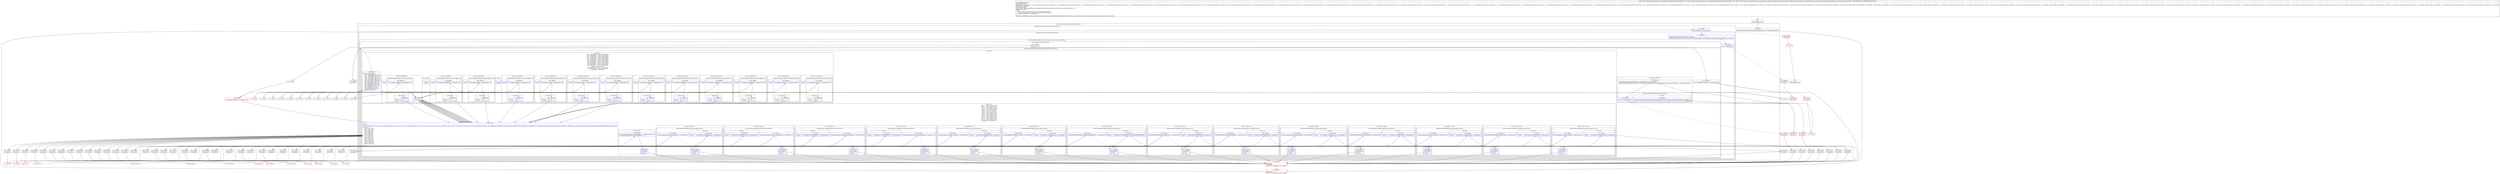 digraph "CFG forandroidx.constraintlayout.core.motion.key.MotionKeyAttributes.addValues(Ljava\/util\/HashMap;)V" {
subgraph cluster_Region_1979934675 {
label = "R(2:1|(2:4|(2:7|(2:158|(1:161)(0))(2:11|15))(0)))";
node [shape=record,color=blue];
Node_174 [shape=record,label="{174\:\ 0x0000|java.util.Iterator java.util.Iterator\<java.lang.String\> r0 = r8.keySet().iterator()\l}"];
subgraph cluster_LoopRegion_2086341011 {
label = "LOOP:0: (2:4|(2:7|(2:158|(1:161)(0))(2:11|15))(0))";
node [shape=record,color=blue];
Node_176 [shape=record,label="{176\:\ 0x000c|if (r0.hasNext() != false) goto L4\l}"];
subgraph cluster_Region_2119900543 {
label = "R(2:4|(2:7|(2:158|(1:161)(0))(2:11|15))(0))";
node [shape=record,color=blue];
Node_177 [shape=record,label="{177\:\ 0x000e|java.lang.String java.lang.String r1 = r0.next()\landroidx.constraintlayout.core.motion.utils.SplineSet androidx.constraintlayout.core.motion.utils.SplineSet r2 = r8.get(r1)\l}"];
subgraph cluster_IfRegion_1466507028 {
label = "IF [B:178:0x001a] THEN: R(2:7|(2:158|(1:161)(0))(2:11|15)) ELSE: R(0)";
node [shape=record,color=blue];
Node_178 [shape=record,label="{178\:\ 0x001a|if (r2 != null) goto L6\l}"];
subgraph cluster_Region_1643990935 {
label = "R(2:7|(2:158|(1:161)(0))(2:11|15))";
node [shape=record,color=blue];
Node_180 [shape=record,label="{180\:\ 0x001d|char r5 = 1\l}"];
subgraph cluster_IfRegion_1418559792 {
label = "IF [B:181:0x0024] THEN: R(2:158|(1:161)(0)) ELSE: R(2:11|15)";
node [shape=record,color=blue];
Node_181 [shape=record,label="{181\:\ 0x0024|if (r1.startsWith(\"CUSTOM\") != false) goto L157\l}"];
subgraph cluster_Region_970803597 {
label = "R(2:158|(1:161)(0))";
node [shape=record,color=blue];
Node_182 [shape=record,label="{182\:\ 0x0026|java.lang.String java.lang.String r3 = r1.substring(\"CUSTOM\".length() + 1)\landroidx.constraintlayout.core.motion.CustomVariable androidx.constraintlayout.core.motion.CustomVariable r4 = r7.mCustom.get(r3)\l}"];
subgraph cluster_IfRegion_1102868136 {
label = "IF [B:183:0x0037] THEN: R(1:161) ELSE: R(0)";
node [shape=record,color=blue];
Node_183 [shape=record,label="{183\:\ 0x0037|if (r4 != null) goto L160\l}"];
subgraph cluster_Region_397574189 {
label = "R(1:161)";
node [shape=record,color=blue];
Node_184 [shape=record,label="{184\:\ 0x0039|((androidx.constraintlayout.core.motion.utils.SplineSet.CustomSpline) r2).setPoint(r7.mFramePosition, r4)\l}"];
}
subgraph cluster_Region_1031135962 {
label = "R(0)";
node [shape=record,color=blue];
}
}
}
subgraph cluster_Region_1806853831 {
label = "R(2:11|15)";
node [shape=record,color=blue];
subgraph cluster_SwitchRegion_493799604 {
label = "Switch: 15
 case -1249320806 -> R(3:(2:155|1)|156|1)
 case -1249320805 -> R(3:(2:152|1)|156|1)
 case -1249320804 -> R(3:(2:149|1)|156|1)
 case -1225497657 -> R(3:(2:146|1)|156|1)
 case -1225497656 -> R(3:(2:143|1)|156|1)
 case -1225497655 -> R(3:(2:140|1)|156|1)
 case -1001078227 -> R(3:(2:137|1)|156|1)
 case -987906986 -> R(3:(2:134|1)|156|1)
 case -987906985 -> R(3:(2:131|1)|156|1)
 case -908189618 -> R(3:(2:128|1)|156|1)
 case -908189617 -> R(3:(2:125|1)|156|1)
 case -4379043 -> R(1:1)
 case 92909918 -> R(3:(2:120|1)|156|1)
 case 803192288 -> R(3:(2:14|1)|156|1)
 case default -> R(2:156|1)";
node [shape=record,color=blue];
Node_186 [shape=record,label="{186\:\ 0x0047|switch(r1.hashCode()) \{\l    case \-1249320806: goto L153;\l    case \-1249320805: goto L150;\l    case \-1249320804: goto L147;\l    case \-1225497657: goto L144;\l    case \-1225497656: goto L141;\l    case \-1225497655: goto L138;\l    case \-1001078227: goto L135;\l    case \-987906986: goto L132;\l    case \-987906985: goto L129;\l    case \-908189618: goto L126;\l    case \-908189617: goto L123;\l    case \-4379043: goto L121;\l    case 92909918: goto L118;\l    case 803192288: goto L12;\l    default: goto L156;\l\}\l}"];
subgraph cluster_Region_229911471 {
label = "R(3:(2:155|1)|156|1)";
node [shape=record,color=blue];
subgraph cluster_IfRegion_1006145155 {
label = "IF [B:228:0x00dd] THEN: R(2:155|1) ELSE: null";
node [shape=record,color=blue];
Node_228 [shape=record,label="{228\:\ 0x00dd|if (r1.equals(\"rotationX\") != false) goto L155\l}"];
subgraph cluster_Region_1700659876 {
label = "R(2:155|1)";
node [shape=record,color=blue];
Node_229 [shape=record,label="{229\:\ 0x00df|r5 = 3\l}"];
Node_InsnContainer_1168421344 [shape=record,label="{|break\l}"];
}
}
Node_230 [shape=record,label="{230\:\ 0x00e1|r5 = 65535\l}"];
Node_InsnContainer_168497787 [shape=record,label="{|break\l}"];
}
subgraph cluster_Region_781699948 {
label = "R(3:(2:152|1)|156|1)";
node [shape=record,color=blue];
subgraph cluster_IfRegion_54795469 {
label = "IF [B:225:0x00d3] THEN: R(2:152|1) ELSE: null";
node [shape=record,color=blue];
Node_225 [shape=record,label="{225\:\ 0x00d3|if (r1.equals(\"rotationY\") != false) goto L152\l}"];
subgraph cluster_Region_109731028 {
label = "R(2:152|1)";
node [shape=record,color=blue];
Node_226 [shape=record,label="{226\:\ 0x00d5|r5 = 4\l}"];
Node_InsnContainer_410669778 [shape=record,label="{|break\l}"];
}
}
Node_230 [shape=record,label="{230\:\ 0x00e1|r5 = 65535\l}"];
Node_InsnContainer_1619434308 [shape=record,label="{|break\l}"];
}
subgraph cluster_Region_127199106 {
label = "R(3:(2:149|1)|156|1)";
node [shape=record,color=blue];
subgraph cluster_IfRegion_1342618633 {
label = "IF [B:222:0x00c9] THEN: R(2:149|1) ELSE: null";
node [shape=record,color=blue];
Node_222 [shape=record,label="{222\:\ 0x00c9|if (r1.equals(\"rotationZ\") != false) goto L149\l}"];
subgraph cluster_Region_1896204843 {
label = "R(2:149|1)";
node [shape=record,color=blue];
Node_223 [shape=record,label="{223\:\ 0x00cb|r5 = 2\l}"];
Node_InsnContainer_5053701 [shape=record,label="{|break\l}"];
}
}
Node_230 [shape=record,label="{230\:\ 0x00e1|r5 = 65535\l}"];
Node_InsnContainer_1376210877 [shape=record,label="{|break\l}"];
}
subgraph cluster_Region_211718416 {
label = "R(3:(2:146|1)|156|1)";
node [shape=record,color=blue];
subgraph cluster_IfRegion_1002894805 {
label = "IF [B:219:0x00be] THEN: R(2:146|1) ELSE: null";
node [shape=record,color=blue];
Node_219 [shape=record,label="{219\:\ 0x00be|if (r1.equals(\"translationX\") != false) goto L146\l}"];
subgraph cluster_Region_1022513714 {
label = "R(2:146|1)";
node [shape=record,color=blue];
Node_220 [shape=record,label="{220\:\ 0x00c0|r5 = 'n'\l}"];
Node_InsnContainer_413236205 [shape=record,label="{|break\l}"];
}
}
Node_230 [shape=record,label="{230\:\ 0x00e1|r5 = 65535\l}"];
Node_InsnContainer_1277792006 [shape=record,label="{|break\l}"];
}
subgraph cluster_Region_542849663 {
label = "R(3:(2:143|1)|156|1)";
node [shape=record,color=blue];
subgraph cluster_IfRegion_1144387768 {
label = "IF [B:216:0x00b3] THEN: R(2:143|1) ELSE: null";
node [shape=record,color=blue];
Node_216 [shape=record,label="{216\:\ 0x00b3|if (r1.equals(\"translationY\") != false) goto L143\l}"];
subgraph cluster_Region_690760746 {
label = "R(2:143|1)";
node [shape=record,color=blue];
Node_217 [shape=record,label="{217\:\ 0x00b5|r5 = 11\l}"];
Node_InsnContainer_618927795 [shape=record,label="{|break\l}"];
}
}
Node_230 [shape=record,label="{230\:\ 0x00e1|r5 = 65535\l}"];
Node_InsnContainer_1282854709 [shape=record,label="{|break\l}"];
}
subgraph cluster_Region_805783987 {
label = "R(3:(2:140|1)|156|1)";
node [shape=record,color=blue];
subgraph cluster_IfRegion_1731475079 {
label = "IF [B:213:0x00a8] THEN: R(2:140|1) ELSE: null";
node [shape=record,color=blue];
Node_213 [shape=record,label="{213\:\ 0x00a8|if (r1.equals(\"translationZ\") != false) goto L140\l}"];
subgraph cluster_Region_2098510119 {
label = "R(2:140|1)";
node [shape=record,color=blue];
Node_214 [shape=record,label="{214\:\ 0x00aa|r5 = 'f'\l}"];
Node_InsnContainer_1604041541 [shape=record,label="{|break\l}"];
}
}
Node_230 [shape=record,label="{230\:\ 0x00e1|r5 = 65535\l}"];
Node_InsnContainer_1607097871 [shape=record,label="{|break\l}"];
}
subgraph cluster_Region_269422790 {
label = "R(3:(2:137|1)|156|1)";
node [shape=record,color=blue];
subgraph cluster_IfRegion_45557916 {
label = "IF [B:210:0x009d] THEN: R(2:137|1) ELSE: null";
node [shape=record,color=blue];
Node_210 [shape=record,label="{210\:\ 0x009d|if (r1.equals(\"progress\") != false) goto L137\l}"];
subgraph cluster_Region_580874300 {
label = "R(2:137|1)";
node [shape=record,color=blue];
Node_211 [shape=record,label="{211\:\ 0x009f|r5 = 'r'\l}"];
Node_InsnContainer_1537182411 [shape=record,label="{|break\l}"];
}
}
Node_230 [shape=record,label="{230\:\ 0x00e1|r5 = 65535\l}"];
Node_InsnContainer_569043434 [shape=record,label="{|break\l}"];
}
subgraph cluster_Region_1751188934 {
label = "R(3:(2:134|1)|156|1)";
node [shape=record,color=blue];
subgraph cluster_IfRegion_240328002 {
label = "IF [B:207:0x0093] THEN: R(2:134|1) ELSE: null";
node [shape=record,color=blue];
Node_207 [shape=record,label="{207\:\ 0x0093|if (r1.equals(\"pivotX\") != false) goto L134\l}"];
subgraph cluster_Region_215139743 {
label = "R(2:134|1)";
node [shape=record,color=blue];
Node_208 [shape=record,label="{208\:\ 0x0095|r5 = 5\l}"];
Node_InsnContainer_589905665 [shape=record,label="{|break\l}"];
}
}
Node_230 [shape=record,label="{230\:\ 0x00e1|r5 = 65535\l}"];
Node_InsnContainer_773732173 [shape=record,label="{|break\l}"];
}
subgraph cluster_Region_294670967 {
label = "R(3:(2:131|1)|156|1)";
node [shape=record,color=blue];
subgraph cluster_IfRegion_1707656200 {
label = "IF [B:204:0x0089] THEN: R(2:131|1) ELSE: null";
node [shape=record,color=blue];
Node_204 [shape=record,label="{204\:\ 0x0089|if (r1.equals(\"pivotY\") != false) goto L131\l}"];
subgraph cluster_Region_1154999635 {
label = "R(2:131|1)";
node [shape=record,color=blue];
Node_205 [shape=record,label="{205\:\ 0x008b|r5 = 6\l}"];
Node_InsnContainer_158349719 [shape=record,label="{|break\l}"];
}
}
Node_230 [shape=record,label="{230\:\ 0x00e1|r5 = 65535\l}"];
Node_InsnContainer_2141398250 [shape=record,label="{|break\l}"];
}
subgraph cluster_Region_466672423 {
label = "R(3:(2:128|1)|156|1)";
node [shape=record,color=blue];
subgraph cluster_IfRegion_596530744 {
label = "IF [B:201:0x007e] THEN: R(2:128|1) ELSE: null";
node [shape=record,color=blue];
Node_201 [shape=record,label="{201\:\ 0x007e|if (r1.equals(\"scaleX\") != false) goto L128\l}"];
subgraph cluster_Region_483565935 {
label = "R(2:128|1)";
node [shape=record,color=blue];
Node_202 [shape=record,label="{202\:\ 0x0080|r5 = 'b'\l}"];
Node_InsnContainer_362335528 [shape=record,label="{|break\l}"];
}
}
Node_230 [shape=record,label="{230\:\ 0x00e1|r5 = 65535\l}"];
Node_InsnContainer_1248011401 [shape=record,label="{|break\l}"];
}
subgraph cluster_Region_1941004731 {
label = "R(3:(2:125|1)|156|1)";
node [shape=record,color=blue];
subgraph cluster_IfRegion_415656221 {
label = "IF [B:198:0x0072] THEN: R(2:125|1) ELSE: null";
node [shape=record,color=blue];
Node_198 [shape=record,label="{198\:\ 0x0072|if (r1.equals(\"scaleY\") != false) goto L125\l}"];
subgraph cluster_Region_1167404121 {
label = "R(2:125|1)";
node [shape=record,color=blue];
Node_199 [shape=record,label="{199\:\ 0x0074|r5 = 't'\l}"];
Node_InsnContainer_1112998099 [shape=record,label="{|break\l}"];
}
}
Node_230 [shape=record,label="{230\:\ 0x00e1|r5 = 65535\l}"];
Node_InsnContainer_615905287 [shape=record,label="{|break\l}"];
}
subgraph cluster_Region_1998028852 {
label = "R(1:1)";
node [shape=record,color=blue];
Node_InsnContainer_612607283 [shape=record,label="{|break\l}"];
}
subgraph cluster_Region_320738622 {
label = "R(3:(2:120|1)|156|1)";
node [shape=record,color=blue];
subgraph cluster_IfRegion_241815114 {
label = "IF [B:192:0x005d] THEN: R(2:120|1) ELSE: null";
node [shape=record,color=blue];
Node_192 [shape=record,label="{192\:\ 0x005d|if (r1.equals(\"alpha\") != false) goto L120\l}"];
subgraph cluster_Region_1601300297 {
label = "R(2:120|1)";
node [shape=record,color=blue];
Node_193 [shape=record,label="{193\:\ 0x005f|r5 = 0\l}"];
Node_InsnContainer_1579710696 [shape=record,label="{|break\l}"];
}
}
Node_230 [shape=record,label="{230\:\ 0x00e1|r5 = 65535\l}"];
Node_InsnContainer_1440138986 [shape=record,label="{|break\l}"];
}
subgraph cluster_Region_978624 {
label = "R(3:(2:14|1)|156|1)";
node [shape=record,color=blue];
subgraph cluster_IfRegion_757248779 {
label = "IF [B:189:0x0052] THEN: R(2:14|1) ELSE: null";
node [shape=record,color=blue];
Node_189 [shape=record,label="{189\:\ 0x0052|if (r1.equals(\"pathRotate\") != false) goto L14\l}"];
subgraph cluster_Region_620194953 {
label = "R(2:14|1)";
node [shape=record,color=blue];
Node_190 [shape=record,label="{190\:\ 0x0054|r5 = 7\l}"];
Node_InsnContainer_504097348 [shape=record,label="{|break\l}"];
}
}
Node_230 [shape=record,label="{230\:\ 0x00e1|r5 = 65535\l}"];
Node_InsnContainer_655916683 [shape=record,label="{|break\l}"];
}
subgraph cluster_Region_488248325 {
label = "R(2:156|1)";
node [shape=record,color=blue];
Node_230 [shape=record,label="{230\:\ 0x00e1|r5 = 65535\l}"];
Node_InsnContainer_988462520 [shape=record,label="{|break\l}"];
}
}
subgraph cluster_SwitchRegion_765946017 {
label = "Switch: 15
 case 0 -> R(1:(2:112|1)(1:114))
 case 1 -> R(1:(2:105|1)(1:107))
 case 2 -> R(1:(2:98|1)(1:100))
 case 3 -> R(1:(2:91|1)(1:93))
 case 4 -> R(1:(2:84|1)(1:86))
 case 5 -> R(1:(2:77|1)(1:79))
 case 6 -> R(1:(2:70|1)(1:72))
 case 7 -> R(1:(2:63|1)(1:65))
 case 8 -> R(1:(2:56|1)(1:58))
 case 9 -> R(1:(2:49|1)(1:51))
 case 10 -> R(1:(2:42|1)(1:44))
 case 11 -> R(1:(2:35|1)(1:37))
 case 12 -> R(1:(2:28|1)(1:30))
 case 13 -> R(1:(2:20|1)(1:23))
 case default -> R(2:116|117)";
node [shape=record,color=blue];
Node_231 [shape=record,label="{231\:\ 0x00e2|PHI: r5 \l  PHI: (r5v16 char) = (r5v3 char), (r5v4 char), (r5v5 char), (r5v6 char), (r5v7 char), (r5v8 char), (r5v9 char), (r5v10 char), (r5v11 char), (r5v12 char), (r5v13 char), (r5v14 char), (r5v0 char), (r5v15 char), (r5v18 char) binds: [B:230:0x00e1, B:229:0x00df, B:226:0x00d5, B:223:0x00cb, B:220:0x00c0, B:217:0x00b5, B:214:0x00aa, B:211:0x009f, B:208:0x0095, B:205:0x008b, B:202:0x0080, B:199:0x0074, B:195:0x0068, B:193:0x005f, B:190:0x0054] A[DONT_GENERATE, DONT_INLINE]\l|switch(r5) \{\l    case 0: goto L108;\l    case 1: goto L101;\l    case 2: goto L94;\l    case 3: goto L87;\l    case 4: goto L80;\l    case 5: goto L73;\l    case 6: goto L66;\l    case 7: goto L59;\l    case 8: goto L52;\l    case 9: goto L45;\l    case 10: goto L38;\l    case 11: goto L31;\l    case 12: goto L24;\l    case 13: goto L16;\l    default: goto L115;\l\}\l}"];
subgraph cluster_Region_1500044697 {
label = "R(1:(2:112|1)(1:114))";
node [shape=record,color=blue];
subgraph cluster_IfRegion_410015034 {
label = "IF [B:273:0x01da] THEN: R(2:112|1) ELSE: R(1:114)";
node [shape=record,color=blue];
Node_273 [shape=record,label="{273\:\ 0x01da|if (java.lang.Float.isNaN(r7.mAlpha) != true) goto L111\l}"];
subgraph cluster_Region_791728955 {
label = "R(2:112|1)";
node [shape=record,color=blue];
Node_274 [shape=record,label="{274\:\ 0x01dc|r2.setPoint(r7.mFramePosition, r7.mAlpha)\l}"];
Node_InsnContainer_2096663705 [shape=record,label="{|break\l}"];
}
subgraph cluster_Region_319875523 {
label = "R(1:114)";
node [shape=record,color=blue];
Node_339 [shape=record,label="{339\:\ 0x0008|SYNTHETIC\l|continue\l}"];
}
}
}
subgraph cluster_Region_202078765 {
label = "R(1:(2:105|1)(1:107))";
node [shape=record,color=blue];
subgraph cluster_IfRegion_382220051 {
label = "IF [B:270:0x01ca] THEN: R(2:105|1) ELSE: R(1:107)";
node [shape=record,color=blue];
Node_270 [shape=record,label="{270\:\ 0x01ca|if (java.lang.Float.isNaN(r7.mElevation) != true) goto L104\l}"];
subgraph cluster_Region_865629643 {
label = "R(2:105|1)";
node [shape=record,color=blue];
Node_271 [shape=record,label="{271\:\ 0x01cc|r2.setPoint(r7.mFramePosition, r7.mElevation)\l}"];
Node_InsnContainer_778894615 [shape=record,label="{|break\l}"];
}
subgraph cluster_Region_983975912 {
label = "R(1:107)";
node [shape=record,color=blue];
Node_337 [shape=record,label="{337\:\ 0x0008|SYNTHETIC\l|continue\l}"];
}
}
}
subgraph cluster_Region_1839958147 {
label = "R(1:(2:98|1)(1:100))";
node [shape=record,color=blue];
subgraph cluster_IfRegion_973884042 {
label = "IF [B:267:0x01ba] THEN: R(2:98|1) ELSE: R(1:100)";
node [shape=record,color=blue];
Node_267 [shape=record,label="{267\:\ 0x01ba|if (java.lang.Float.isNaN(r7.mRotation) != true) goto L97\l}"];
subgraph cluster_Region_748051731 {
label = "R(2:98|1)";
node [shape=record,color=blue];
Node_268 [shape=record,label="{268\:\ 0x01bc|r2.setPoint(r7.mFramePosition, r7.mRotation)\l}"];
Node_InsnContainer_1933675673 [shape=record,label="{|break\l}"];
}
subgraph cluster_Region_2077232158 {
label = "R(1:100)";
node [shape=record,color=blue];
Node_335 [shape=record,label="{335\:\ 0x0008|SYNTHETIC\l|continue\l}"];
}
}
}
subgraph cluster_Region_1250847863 {
label = "R(1:(2:91|1)(1:93))";
node [shape=record,color=blue];
subgraph cluster_IfRegion_311306166 {
label = "IF [B:264:0x01aa] THEN: R(2:91|1) ELSE: R(1:93)";
node [shape=record,color=blue];
Node_264 [shape=record,label="{264\:\ 0x01aa|if (java.lang.Float.isNaN(r7.mRotationX) != true) goto L90\l}"];
subgraph cluster_Region_799413060 {
label = "R(2:91|1)";
node [shape=record,color=blue];
Node_265 [shape=record,label="{265\:\ 0x01ac|r2.setPoint(r7.mFramePosition, r7.mRotationX)\l}"];
Node_InsnContainer_1834239034 [shape=record,label="{|break\l}"];
}
subgraph cluster_Region_379524466 {
label = "R(1:93)";
node [shape=record,color=blue];
Node_333 [shape=record,label="{333\:\ 0x0008|SYNTHETIC\l|continue\l}"];
}
}
}
subgraph cluster_Region_793460226 {
label = "R(1:(2:84|1)(1:86))";
node [shape=record,color=blue];
subgraph cluster_IfRegion_1285230538 {
label = "IF [B:261:0x019a] THEN: R(2:84|1) ELSE: R(1:86)";
node [shape=record,color=blue];
Node_261 [shape=record,label="{261\:\ 0x019a|if (java.lang.Float.isNaN(r7.mRotationY) != true) goto L83\l}"];
subgraph cluster_Region_111588480 {
label = "R(2:84|1)";
node [shape=record,color=blue];
Node_262 [shape=record,label="{262\:\ 0x019c|r2.setPoint(r7.mFramePosition, r7.mRotationY)\l}"];
Node_InsnContainer_60946423 [shape=record,label="{|break\l}"];
}
subgraph cluster_Region_1845188212 {
label = "R(1:86)";
node [shape=record,color=blue];
Node_331 [shape=record,label="{331\:\ 0x0008|SYNTHETIC\l|continue\l}"];
}
}
}
subgraph cluster_Region_464969447 {
label = "R(1:(2:77|1)(1:79))";
node [shape=record,color=blue];
subgraph cluster_IfRegion_256337668 {
label = "IF [B:258:0x018a] THEN: R(2:77|1) ELSE: R(1:79)";
node [shape=record,color=blue];
Node_258 [shape=record,label="{258\:\ 0x018a|if (java.lang.Float.isNaN(r7.mRotationX) != true) goto L76\l}"];
subgraph cluster_Region_1986052018 {
label = "R(2:77|1)";
node [shape=record,color=blue];
Node_259 [shape=record,label="{259\:\ 0x018c|r2.setPoint(r7.mFramePosition, r7.mPivotX)\l}"];
Node_InsnContainer_64304980 [shape=record,label="{|break\l}"];
}
subgraph cluster_Region_883595692 {
label = "R(1:79)";
node [shape=record,color=blue];
Node_329 [shape=record,label="{329\:\ 0x0008|SYNTHETIC\l|continue\l}"];
}
}
}
subgraph cluster_Region_424028216 {
label = "R(1:(2:70|1)(1:72))";
node [shape=record,color=blue];
subgraph cluster_IfRegion_755831635 {
label = "IF [B:255:0x017a] THEN: R(2:70|1) ELSE: R(1:72)";
node [shape=record,color=blue];
Node_255 [shape=record,label="{255\:\ 0x017a|if (java.lang.Float.isNaN(r7.mRotationY) != true) goto L69\l}"];
subgraph cluster_Region_1744833192 {
label = "R(2:70|1)";
node [shape=record,color=blue];
Node_256 [shape=record,label="{256\:\ 0x017c|r2.setPoint(r7.mFramePosition, r7.mPivotY)\l}"];
Node_InsnContainer_122220081 [shape=record,label="{|break\l}"];
}
subgraph cluster_Region_1741648013 {
label = "R(1:72)";
node [shape=record,color=blue];
Node_327 [shape=record,label="{327\:\ 0x0008|SYNTHETIC\l|continue\l}"];
}
}
}
subgraph cluster_Region_1340113828 {
label = "R(1:(2:63|1)(1:65))";
node [shape=record,color=blue];
subgraph cluster_IfRegion_171083392 {
label = "IF [B:252:0x0169] THEN: R(2:63|1) ELSE: R(1:65)";
node [shape=record,color=blue];
Node_252 [shape=record,label="{252\:\ 0x0169|if (java.lang.Float.isNaN(r7.mTransitionPathRotate) != true) goto L62\l}"];
subgraph cluster_Region_1998784735 {
label = "R(2:63|1)";
node [shape=record,color=blue];
Node_253 [shape=record,label="{253\:\ 0x016b|r2.setPoint(r7.mFramePosition, r7.mTransitionPathRotate)\l}"];
Node_InsnContainer_1246480529 [shape=record,label="{|break\l}"];
}
subgraph cluster_Region_1453097549 {
label = "R(1:65)";
node [shape=record,color=blue];
Node_325 [shape=record,label="{325\:\ 0x0008|SYNTHETIC\l|continue\l}"];
}
}
}
subgraph cluster_Region_497735321 {
label = "R(1:(2:56|1)(1:58))";
node [shape=record,color=blue];
subgraph cluster_IfRegion_62014762 {
label = "IF [B:249:0x0158] THEN: R(2:56|1) ELSE: R(1:58)";
node [shape=record,color=blue];
Node_249 [shape=record,label="{249\:\ 0x0158|if (java.lang.Float.isNaN(r7.mScaleX) != true) goto L55\l}"];
subgraph cluster_Region_1150464015 {
label = "R(2:56|1)";
node [shape=record,color=blue];
Node_250 [shape=record,label="{250\:\ 0x015a|r2.setPoint(r7.mFramePosition, r7.mScaleX)\l}"];
Node_InsnContainer_388569741 [shape=record,label="{|break\l}"];
}
subgraph cluster_Region_622165199 {
label = "R(1:58)";
node [shape=record,color=blue];
Node_323 [shape=record,label="{323\:\ 0x0008|SYNTHETIC\l|continue\l}"];
}
}
}
subgraph cluster_Region_1858103530 {
label = "R(1:(2:49|1)(1:51))";
node [shape=record,color=blue];
subgraph cluster_IfRegion_2135616269 {
label = "IF [B:246:0x0147] THEN: R(2:49|1) ELSE: R(1:51)";
node [shape=record,color=blue];
Node_246 [shape=record,label="{246\:\ 0x0147|if (java.lang.Float.isNaN(r7.mScaleY) != true) goto L48\l}"];
subgraph cluster_Region_930880000 {
label = "R(2:49|1)";
node [shape=record,color=blue];
Node_247 [shape=record,label="{247\:\ 0x0149|r2.setPoint(r7.mFramePosition, r7.mScaleY)\l}"];
Node_InsnContainer_552102683 [shape=record,label="{|break\l}"];
}
subgraph cluster_Region_773167309 {
label = "R(1:51)";
node [shape=record,color=blue];
Node_321 [shape=record,label="{321\:\ 0x0008|SYNTHETIC\l|continue\l}"];
}
}
}
subgraph cluster_Region_1140794077 {
label = "R(1:(2:42|1)(1:44))";
node [shape=record,color=blue];
subgraph cluster_IfRegion_1808120620 {
label = "IF [B:243:0x0136] THEN: R(2:42|1) ELSE: R(1:44)";
node [shape=record,color=blue];
Node_243 [shape=record,label="{243\:\ 0x0136|if (java.lang.Float.isNaN(r7.mTranslationX) != true) goto L41\l}"];
subgraph cluster_Region_1598100237 {
label = "R(2:42|1)";
node [shape=record,color=blue];
Node_244 [shape=record,label="{244\:\ 0x0138|r2.setPoint(r7.mFramePosition, r7.mTranslationX)\l}"];
Node_InsnContainer_135706108 [shape=record,label="{|break\l}"];
}
subgraph cluster_Region_172464067 {
label = "R(1:44)";
node [shape=record,color=blue];
Node_319 [shape=record,label="{319\:\ 0x0008|SYNTHETIC\l|continue\l}"];
}
}
}
subgraph cluster_Region_806659484 {
label = "R(1:(2:35|1)(1:37))";
node [shape=record,color=blue];
subgraph cluster_IfRegion_1984849001 {
label = "IF [B:240:0x0125] THEN: R(2:35|1) ELSE: R(1:37)";
node [shape=record,color=blue];
Node_240 [shape=record,label="{240\:\ 0x0125|if (java.lang.Float.isNaN(r7.mTranslationY) != true) goto L34\l}"];
subgraph cluster_Region_810261962 {
label = "R(2:35|1)";
node [shape=record,color=blue];
Node_241 [shape=record,label="{241\:\ 0x0127|r2.setPoint(r7.mFramePosition, r7.mTranslationY)\l}"];
Node_InsnContainer_1263175177 [shape=record,label="{|break\l}"];
}
subgraph cluster_Region_2097539372 {
label = "R(1:37)";
node [shape=record,color=blue];
Node_317 [shape=record,label="{317\:\ 0x0008|SYNTHETIC\l|continue\l}"];
}
}
}
subgraph cluster_Region_1755880277 {
label = "R(1:(2:28|1)(1:30))";
node [shape=record,color=blue];
subgraph cluster_IfRegion_1841350405 {
label = "IF [B:237:0x0114] THEN: R(2:28|1) ELSE: R(1:30)";
node [shape=record,color=blue];
Node_237 [shape=record,label="{237\:\ 0x0114|if (java.lang.Float.isNaN(r7.mTranslationZ) != true) goto L27\l}"];
subgraph cluster_Region_1627934980 {
label = "R(2:28|1)";
node [shape=record,color=blue];
Node_238 [shape=record,label="{238\:\ 0x0116|r2.setPoint(r7.mFramePosition, r7.mTranslationZ)\l}"];
Node_InsnContainer_1915055738 [shape=record,label="{|break\l}"];
}
subgraph cluster_Region_540779931 {
label = "R(1:30)";
node [shape=record,color=blue];
Node_315 [shape=record,label="{315\:\ 0x0008|SYNTHETIC\l|continue\l}"];
}
}
}
subgraph cluster_Region_216391930 {
label = "R(1:(2:20|1)(1:23))";
node [shape=record,color=blue];
subgraph cluster_IfRegion_1744234124 {
label = "IF [B:234:0x0103] THEN: R(2:20|1) ELSE: R(1:23)";
node [shape=record,color=blue];
Node_234 [shape=record,label="{234\:\ 0x0103|if (java.lang.Float.isNaN(r7.mProgress) != true) goto L19\l}"];
subgraph cluster_Region_921959231 {
label = "R(2:20|1)";
node [shape=record,color=blue];
Node_235 [shape=record,label="{235\:\ 0x0105|r2.setPoint(r7.mFramePosition, r7.mProgress)\l}"];
Node_InsnContainer_1056506550 [shape=record,label="{|break\l}"];
}
subgraph cluster_Region_1125347215 {
label = "R(1:23)";
node [shape=record,color=blue];
Node_313 [shape=record,label="{313\:\ 0x0008|SYNTHETIC\l|continue\l}"];
}
}
}
subgraph cluster_Region_2085363457 {
label = "R(2:116|117)";
node [shape=record,color=blue];
Node_232 [shape=record,label="{232\:\ 0x00e5|java.io.PrintStream java.io.PrintStream r3 = java.lang.System.err\lr3.println(\"not supported by KeyAttributes \" + r1)\l}"];
Node_341 [shape=record,label="{341\:\ 0x0008|SYNTHETIC\l|continue\l}"];
}
}
}
}
}
subgraph cluster_Region_1616028967 {
label = "R(0)";
node [shape=record,color=blue];
}
}
}
}
}
Node_172 [shape=record,color=red,label="{172\:\ ?|MTH_ENTER_BLOCK\l}"];
Node_175 [shape=record,color=red,label="{175\:\ 0x0008|LOOP_START\lLOOP:0: B:175:0x0008\-\>B:311:0x0008\l}"];
Node_277 [shape=record,color=red,label="{277\:\ 0x001d|SYNTHETIC\l}"];
Node_279 [shape=record,color=red,label="{279\:\ 0x0042|SYNTHETIC\l}"];
Node_185 [shape=record,color=red,label="{185\:\ 0x0042}"];
Node_188 [shape=record,color=red,label="{188\:\ 0x004c}"];
Node_282 [shape=record,color=red,label="{282\:\ 0x00fd|SYNTHETIC\l}"];
Node_233 [shape=record,color=red,label="{233\:\ 0x00fd}"];
Node_296 [shape=record,color=red,label="{296\:\ 0x0105|SYNTHETIC\l}"];
Node_314 [shape=record,color=red,label="{314\:\ 0x0008|SYNTHETIC\l}"];
Node_311 [shape=record,color=red,label="{311\:\ 0x0008|LOOP_END\lSYNTHETIC\lLOOP:0: B:175:0x0008\-\>B:311:0x0008\l}"];
Node_283 [shape=record,color=red,label="{283\:\ 0x010e|SYNTHETIC\l}"];
Node_236 [shape=record,color=red,label="{236\:\ 0x010e}"];
Node_298 [shape=record,color=red,label="{298\:\ 0x0116|SYNTHETIC\l}"];
Node_316 [shape=record,color=red,label="{316\:\ 0x0008|SYNTHETIC\l}"];
Node_284 [shape=record,color=red,label="{284\:\ 0x011f|SYNTHETIC\l}"];
Node_239 [shape=record,color=red,label="{239\:\ 0x011f}"];
Node_299 [shape=record,color=red,label="{299\:\ 0x0127|SYNTHETIC\l}"];
Node_318 [shape=record,color=red,label="{318\:\ 0x0008|SYNTHETIC\l}"];
Node_285 [shape=record,color=red,label="{285\:\ 0x0130|SYNTHETIC\l}"];
Node_242 [shape=record,color=red,label="{242\:\ 0x0130}"];
Node_300 [shape=record,color=red,label="{300\:\ 0x0138|SYNTHETIC\l}"];
Node_320 [shape=record,color=red,label="{320\:\ 0x0008|SYNTHETIC\l}"];
Node_286 [shape=record,color=red,label="{286\:\ 0x0141|SYNTHETIC\l}"];
Node_245 [shape=record,color=red,label="{245\:\ 0x0141}"];
Node_301 [shape=record,color=red,label="{301\:\ 0x0149|SYNTHETIC\l}"];
Node_322 [shape=record,color=red,label="{322\:\ 0x0008|SYNTHETIC\l}"];
Node_287 [shape=record,color=red,label="{287\:\ 0x0152|SYNTHETIC\l}"];
Node_248 [shape=record,color=red,label="{248\:\ 0x0152}"];
Node_302 [shape=record,color=red,label="{302\:\ 0x015a|SYNTHETIC\l}"];
Node_324 [shape=record,color=red,label="{324\:\ 0x0008|SYNTHETIC\l}"];
Node_288 [shape=record,color=red,label="{288\:\ 0x0163|SYNTHETIC\l}"];
Node_251 [shape=record,color=red,label="{251\:\ 0x0163}"];
Node_303 [shape=record,color=red,label="{303\:\ 0x016b|SYNTHETIC\l}"];
Node_326 [shape=record,color=red,label="{326\:\ 0x0008|SYNTHETIC\l}"];
Node_289 [shape=record,color=red,label="{289\:\ 0x0174|SYNTHETIC\l}"];
Node_254 [shape=record,color=red,label="{254\:\ 0x0174}"];
Node_304 [shape=record,color=red,label="{304\:\ 0x017c|SYNTHETIC\l}"];
Node_328 [shape=record,color=red,label="{328\:\ 0x0008|SYNTHETIC\l}"];
Node_290 [shape=record,color=red,label="{290\:\ 0x0184|SYNTHETIC\l}"];
Node_257 [shape=record,color=red,label="{257\:\ 0x0184}"];
Node_305 [shape=record,color=red,label="{305\:\ 0x018c|SYNTHETIC\l}"];
Node_330 [shape=record,color=red,label="{330\:\ 0x0008|SYNTHETIC\l}"];
Node_291 [shape=record,color=red,label="{291\:\ 0x0194|SYNTHETIC\l}"];
Node_260 [shape=record,color=red,label="{260\:\ 0x0194}"];
Node_306 [shape=record,color=red,label="{306\:\ 0x019c|SYNTHETIC\l}"];
Node_332 [shape=record,color=red,label="{332\:\ 0x0008|SYNTHETIC\l}"];
Node_292 [shape=record,color=red,label="{292\:\ 0x01a4|SYNTHETIC\l}"];
Node_263 [shape=record,color=red,label="{263\:\ 0x01a4}"];
Node_307 [shape=record,color=red,label="{307\:\ 0x01ac|SYNTHETIC\l}"];
Node_334 [shape=record,color=red,label="{334\:\ 0x0008|SYNTHETIC\l}"];
Node_293 [shape=record,color=red,label="{293\:\ 0x01b4|SYNTHETIC\l}"];
Node_266 [shape=record,color=red,label="{266\:\ 0x01b4}"];
Node_308 [shape=record,color=red,label="{308\:\ 0x01bc|SYNTHETIC\l}"];
Node_336 [shape=record,color=red,label="{336\:\ 0x0008|SYNTHETIC\l}"];
Node_294 [shape=record,color=red,label="{294\:\ 0x01c4|SYNTHETIC\l}"];
Node_269 [shape=record,color=red,label="{269\:\ 0x01c4}"];
Node_309 [shape=record,color=red,label="{309\:\ 0x01cc|SYNTHETIC\l}"];
Node_338 [shape=record,color=red,label="{338\:\ 0x0008|SYNTHETIC\l}"];
Node_295 [shape=record,color=red,label="{295\:\ 0x01d4|SYNTHETIC\l}"];
Node_272 [shape=record,color=red,label="{272\:\ 0x01d4}"];
Node_310 [shape=record,color=red,label="{310\:\ 0x01dc|SYNTHETIC\l}"];
Node_340 [shape=record,color=red,label="{340\:\ 0x0008|SYNTHETIC\l}"];
Node_297 [shape=record,color=red,label="{297\:\ 0x00e5|SYNTHETIC\l}"];
Node_191 [shape=record,color=red,label="{191\:\ 0x0057}"];
Node_194 [shape=record,color=red,label="{194\:\ 0x0062}"];
Node_195 [shape=record,color=red,label="{195\:\ 0x0068|if (r1.equals(\"elevation\") != false) goto L15\l}"];
Node_197 [shape=record,color=red,label="{197\:\ 0x006c}"];
Node_200 [shape=record,color=red,label="{200\:\ 0x0078}"];
Node_203 [shape=record,color=red,label="{203\:\ 0x0083}"];
Node_206 [shape=record,color=red,label="{206\:\ 0x008d}"];
Node_209 [shape=record,color=red,label="{209\:\ 0x0097}"];
Node_212 [shape=record,color=red,label="{212\:\ 0x00a2}"];
Node_215 [shape=record,color=red,label="{215\:\ 0x00ad}"];
Node_218 [shape=record,color=red,label="{218\:\ 0x00b8}"];
Node_221 [shape=record,color=red,label="{221\:\ 0x00c3}"];
Node_224 [shape=record,color=red,label="{224\:\ 0x00cd}"];
Node_227 [shape=record,color=red,label="{227\:\ 0x00d7}"];
Node_281 [shape=record,color=red,label="{281\:\ 0x0026|SYNTHETIC\l}"];
Node_280 [shape=record,color=red,label="{280\:\ 0x0039|SYNTHETIC\l}"];
Node_343 [shape=record,color=red,label="{343\:\ 0x0008|SYNTHETIC\l}"];
Node_342 [shape=record,color=red,label="{342\:\ 0x0008|SYNTHETIC\l}"];
Node_312 [shape=record,color=red,label="{312\:\ 0x0008|SYNTHETIC\l}"];
Node_278 [shape=record,color=red,label="{278\:\ 0x01e5|SYNTHETIC\l}"];
Node_276 [shape=record,color=red,label="{276\:\ 0x01e5}"];
Node_173 [shape=record,color=red,label="{173\:\ ?|MTH_EXIT_BLOCK\l}"];
MethodNode[shape=record,label="{public void androidx.constraintlayout.core.motion.key.MotionKeyAttributes.addValues((r7v0 'this' androidx.constraintlayout.core.motion.key.MotionKeyAttributes A[IMMUTABLE_TYPE, THIS]), (r8v0 'splines' java.util.HashMap\<java.lang.String, androidx.constraintlayout.core.motion.utils.SplineSet\> A[D('splines' java.util.HashMap\<java.lang.String, androidx.constraintlayout.core.motion.utils.SplineSet\>), IMMUTABLE_TYPE, METHOD_ARGUMENT]))  | INCONSISTENT_CODE\lUSE_LINES_HINTS\lBACK_EDGE: B:183:0x0037 \-\> B:175:0x0008, BACK_EDGE: B:184:0x0039 \-\> B:175:0x0008, BACK_EDGE: B:232:0x00e5 \-\> B:175:0x0008, BACK_EDGE: B:235:0x0105 \-\> B:175:0x0008, BACK_EDGE: B:234:0x0103 \-\> B:175:0x0008, BACK_EDGE: B:238:0x0116 \-\> B:175:0x0008, BACK_EDGE: B:237:0x0114 \-\> B:175:0x0008, BACK_EDGE: B:241:0x0127 \-\> B:175:0x0008, BACK_EDGE: B:240:0x0125 \-\> B:175:0x0008, BACK_EDGE: B:244:0x0138 \-\> B:175:0x0008, BACK_EDGE: B:243:0x0136 \-\> B:175:0x0008, BACK_EDGE: B:247:0x0149 \-\> B:175:0x0008, BACK_EDGE: B:246:0x0147 \-\> B:175:0x0008, BACK_EDGE: B:250:0x015a \-\> B:175:0x0008, BACK_EDGE: B:249:0x0158 \-\> B:175:0x0008, BACK_EDGE: B:253:0x016b \-\> B:175:0x0008, BACK_EDGE: B:252:0x0169 \-\> B:175:0x0008, BACK_EDGE: B:256:0x017c \-\> B:175:0x0008, BACK_EDGE: B:255:0x017a \-\> B:175:0x0008, BACK_EDGE: B:259:0x018c \-\> B:175:0x0008, BACK_EDGE: B:258:0x018a \-\> B:175:0x0008, BACK_EDGE: B:262:0x019c \-\> B:175:0x0008, BACK_EDGE: B:261:0x019a \-\> B:175:0x0008, BACK_EDGE: B:265:0x01ac \-\> B:175:0x0008, BACK_EDGE: B:264:0x01aa \-\> B:175:0x0008, BACK_EDGE: B:268:0x01bc \-\> B:175:0x0008, BACK_EDGE: B:267:0x01ba \-\> B:175:0x0008, BACK_EDGE: B:271:0x01cc \-\> B:175:0x0008, BACK_EDGE: B:270:0x01ca \-\> B:175:0x0008, BACK_EDGE: B:274:0x01dc \-\> B:175:0x0008, BACK_EDGE: B:273:0x01da \-\> B:175:0x0008, CROSS_EDGE: B:230:0x00e1 \-\> B:231:0x00e2, CROSS_EDGE: B:193:0x005f \-\> B:231:0x00e2, CROSS_EDGE: B:192:0x005d \-\> B:230:0x00e1, CROSS_EDGE: B:195:0x0068 \-\> B:230:0x00e1, CROSS_EDGE: B:195:0x0068 \-\> B:231:0x00e2, CROSS_EDGE: B:199:0x0074 \-\> B:231:0x00e2, CROSS_EDGE: B:198:0x0072 \-\> B:230:0x00e1, CROSS_EDGE: B:202:0x0080 \-\> B:231:0x00e2, CROSS_EDGE: B:201:0x007e \-\> B:230:0x00e1, CROSS_EDGE: B:205:0x008b \-\> B:231:0x00e2, CROSS_EDGE: B:204:0x0089 \-\> B:230:0x00e1, CROSS_EDGE: B:208:0x0095 \-\> B:231:0x00e2, CROSS_EDGE: B:207:0x0093 \-\> B:230:0x00e1, CROSS_EDGE: B:211:0x009f \-\> B:231:0x00e2, CROSS_EDGE: B:210:0x009d \-\> B:230:0x00e1, CROSS_EDGE: B:214:0x00aa \-\> B:231:0x00e2, CROSS_EDGE: B:213:0x00a8 \-\> B:230:0x00e1, CROSS_EDGE: B:217:0x00b5 \-\> B:231:0x00e2, CROSS_EDGE: B:216:0x00b3 \-\> B:230:0x00e1, CROSS_EDGE: B:220:0x00c0 \-\> B:231:0x00e2, CROSS_EDGE: B:219:0x00be \-\> B:230:0x00e1, CROSS_EDGE: B:223:0x00cb \-\> B:231:0x00e2, CROSS_EDGE: B:222:0x00c9 \-\> B:230:0x00e1, CROSS_EDGE: B:226:0x00d5 \-\> B:231:0x00e2, CROSS_EDGE: B:225:0x00d3 \-\> B:230:0x00e1, CROSS_EDGE: B:229:0x00df \-\> B:231:0x00e2, CROSS_EDGE: B:228:0x00dd \-\> B:230:0x00e1, CROSS_EDGE: B:186:0x0047 \-\> B:230:0x00e1, BACK_EDGE: B:178:0x001a \-\> B:175:0x0008\lINLINE_NOT_NEEDED\lTYPE_VARS: EMPTY\lSIGNATURE: (Ljava\/util\/HashMap\<Ljava\/lang\/String;Landroidx\/constraintlayout\/core\/motion\/utils\/SplineSet;\>;)V\lJadxCommentsAttr\{\l WARN: \l \-\> Can't fix incorrect switch cases order, some code will duplicate\l \-\> Code restructure failed: missing block: B:195:0x0068, code lost:\l    if (r1.equals(\"elevation\") != false) goto L15;\l\}\lMETHOD_OVERRIDE: [androidx.constraintlayout.core.motion.key.MotionKey.addValues(java.util.HashMap\<java.lang.String, androidx.constraintlayout.core.motion.utils.SplineSet\>):void]\l}"];
MethodNode -> Node_172;Node_174 -> Node_175;
Node_176 -> Node_177;
Node_176 -> Node_278[style=dashed];
Node_177 -> Node_178;
Node_178 -> Node_277;
Node_178 -> Node_312[style=dashed];
Node_180 -> Node_181;
Node_181 -> Node_279[style=dashed];
Node_181 -> Node_281;
Node_182 -> Node_183;
Node_183 -> Node_280;
Node_183 -> Node_342[style=dashed];
Node_184 -> Node_343;
Node_186 -> Node_188;
Node_186 -> Node_191;
Node_186 -> Node_194;
Node_186 -> Node_197;
Node_186 -> Node_200;
Node_186 -> Node_203;
Node_186 -> Node_206;
Node_186 -> Node_209;
Node_186 -> Node_212;
Node_186 -> Node_215;
Node_186 -> Node_218;
Node_186 -> Node_221;
Node_186 -> Node_224;
Node_186 -> Node_227;
Node_186 -> Node_230;
Node_228 -> Node_229;
Node_228 -> Node_230[style=dashed];
Node_229 -> Node_231;
Node_230 -> Node_231;
Node_225 -> Node_226;
Node_225 -> Node_230[style=dashed];
Node_226 -> Node_231;
Node_230 -> Node_231;
Node_222 -> Node_223;
Node_222 -> Node_230[style=dashed];
Node_223 -> Node_231;
Node_230 -> Node_231;
Node_219 -> Node_220;
Node_219 -> Node_230[style=dashed];
Node_220 -> Node_231;
Node_230 -> Node_231;
Node_216 -> Node_217;
Node_216 -> Node_230[style=dashed];
Node_217 -> Node_231;
Node_230 -> Node_231;
Node_213 -> Node_214;
Node_213 -> Node_230[style=dashed];
Node_214 -> Node_231;
Node_230 -> Node_231;
Node_210 -> Node_211;
Node_210 -> Node_230[style=dashed];
Node_211 -> Node_231;
Node_230 -> Node_231;
Node_207 -> Node_208;
Node_207 -> Node_230[style=dashed];
Node_208 -> Node_231;
Node_230 -> Node_231;
Node_204 -> Node_205;
Node_204 -> Node_230[style=dashed];
Node_205 -> Node_231;
Node_230 -> Node_231;
Node_201 -> Node_202;
Node_201 -> Node_230[style=dashed];
Node_202 -> Node_231;
Node_230 -> Node_231;
Node_198 -> Node_199;
Node_198 -> Node_230[style=dashed];
Node_199 -> Node_231;
Node_230 -> Node_231;
Node_192 -> Node_193;
Node_192 -> Node_230[style=dashed];
Node_193 -> Node_231;
Node_230 -> Node_231;
Node_189 -> Node_190;
Node_189 -> Node_230[style=dashed];
Node_190 -> Node_231;
Node_230 -> Node_231;
Node_230 -> Node_231;
Node_231 -> Node_282;
Node_231 -> Node_283;
Node_231 -> Node_284;
Node_231 -> Node_285;
Node_231 -> Node_286;
Node_231 -> Node_287;
Node_231 -> Node_288;
Node_231 -> Node_289;
Node_231 -> Node_290;
Node_231 -> Node_291;
Node_231 -> Node_292;
Node_231 -> Node_293;
Node_231 -> Node_294;
Node_231 -> Node_295;
Node_231 -> Node_297;
Node_273 -> Node_310;
Node_273 -> Node_339[style=dashed];
Node_274 -> Node_340;
Node_339 -> Node_311;
Node_270 -> Node_309;
Node_270 -> Node_337[style=dashed];
Node_271 -> Node_338;
Node_337 -> Node_311;
Node_267 -> Node_308;
Node_267 -> Node_335[style=dashed];
Node_268 -> Node_336;
Node_335 -> Node_311;
Node_264 -> Node_307;
Node_264 -> Node_333[style=dashed];
Node_265 -> Node_334;
Node_333 -> Node_311;
Node_261 -> Node_306;
Node_261 -> Node_331[style=dashed];
Node_262 -> Node_332;
Node_331 -> Node_311;
Node_258 -> Node_305;
Node_258 -> Node_329[style=dashed];
Node_259 -> Node_330;
Node_329 -> Node_311;
Node_255 -> Node_304;
Node_255 -> Node_327[style=dashed];
Node_256 -> Node_328;
Node_327 -> Node_311;
Node_252 -> Node_303;
Node_252 -> Node_325[style=dashed];
Node_253 -> Node_326;
Node_325 -> Node_311;
Node_249 -> Node_302;
Node_249 -> Node_323[style=dashed];
Node_250 -> Node_324;
Node_323 -> Node_311;
Node_246 -> Node_301;
Node_246 -> Node_321[style=dashed];
Node_247 -> Node_322;
Node_321 -> Node_311;
Node_243 -> Node_300;
Node_243 -> Node_319[style=dashed];
Node_244 -> Node_320;
Node_319 -> Node_311;
Node_240 -> Node_299;
Node_240 -> Node_317[style=dashed];
Node_241 -> Node_318;
Node_317 -> Node_311;
Node_237 -> Node_298;
Node_237 -> Node_315[style=dashed];
Node_238 -> Node_316;
Node_315 -> Node_311;
Node_234 -> Node_296;
Node_234 -> Node_313[style=dashed];
Node_235 -> Node_314;
Node_313 -> Node_311;
Node_232 -> Node_341;
Node_341 -> Node_311;
Node_172 -> Node_174;
Node_175 -> Node_176;
Node_277 -> Node_180;
Node_279 -> Node_185;
Node_185 -> Node_186;
Node_188 -> Node_189;
Node_282 -> Node_233;
Node_233 -> Node_234;
Node_296 -> Node_235;
Node_314 -> Node_311;
Node_311 -> Node_175;
Node_283 -> Node_236;
Node_236 -> Node_237;
Node_298 -> Node_238;
Node_316 -> Node_311;
Node_284 -> Node_239;
Node_239 -> Node_240;
Node_299 -> Node_241;
Node_318 -> Node_311;
Node_285 -> Node_242;
Node_242 -> Node_243;
Node_300 -> Node_244;
Node_320 -> Node_311;
Node_286 -> Node_245;
Node_245 -> Node_246;
Node_301 -> Node_247;
Node_322 -> Node_311;
Node_287 -> Node_248;
Node_248 -> Node_249;
Node_302 -> Node_250;
Node_324 -> Node_311;
Node_288 -> Node_251;
Node_251 -> Node_252;
Node_303 -> Node_253;
Node_326 -> Node_311;
Node_289 -> Node_254;
Node_254 -> Node_255;
Node_304 -> Node_256;
Node_328 -> Node_311;
Node_290 -> Node_257;
Node_257 -> Node_258;
Node_305 -> Node_259;
Node_330 -> Node_311;
Node_291 -> Node_260;
Node_260 -> Node_261;
Node_306 -> Node_262;
Node_332 -> Node_311;
Node_292 -> Node_263;
Node_263 -> Node_264;
Node_307 -> Node_265;
Node_334 -> Node_311;
Node_293 -> Node_266;
Node_266 -> Node_267;
Node_308 -> Node_268;
Node_336 -> Node_311;
Node_294 -> Node_269;
Node_269 -> Node_270;
Node_309 -> Node_271;
Node_338 -> Node_311;
Node_295 -> Node_272;
Node_272 -> Node_273;
Node_310 -> Node_274;
Node_340 -> Node_311;
Node_297 -> Node_232;
Node_191 -> Node_192;
Node_194 -> Node_195;
Node_195 -> Node_230[style=dashed];
Node_195 -> Node_231;
Node_197 -> Node_198;
Node_200 -> Node_201;
Node_203 -> Node_204;
Node_206 -> Node_207;
Node_209 -> Node_210;
Node_212 -> Node_213;
Node_215 -> Node_216;
Node_218 -> Node_219;
Node_221 -> Node_222;
Node_224 -> Node_225;
Node_227 -> Node_228;
Node_281 -> Node_182;
Node_280 -> Node_184;
Node_343 -> Node_311;
Node_342 -> Node_311;
Node_312 -> Node_311;
Node_278 -> Node_276;
Node_276 -> Node_173;
}

